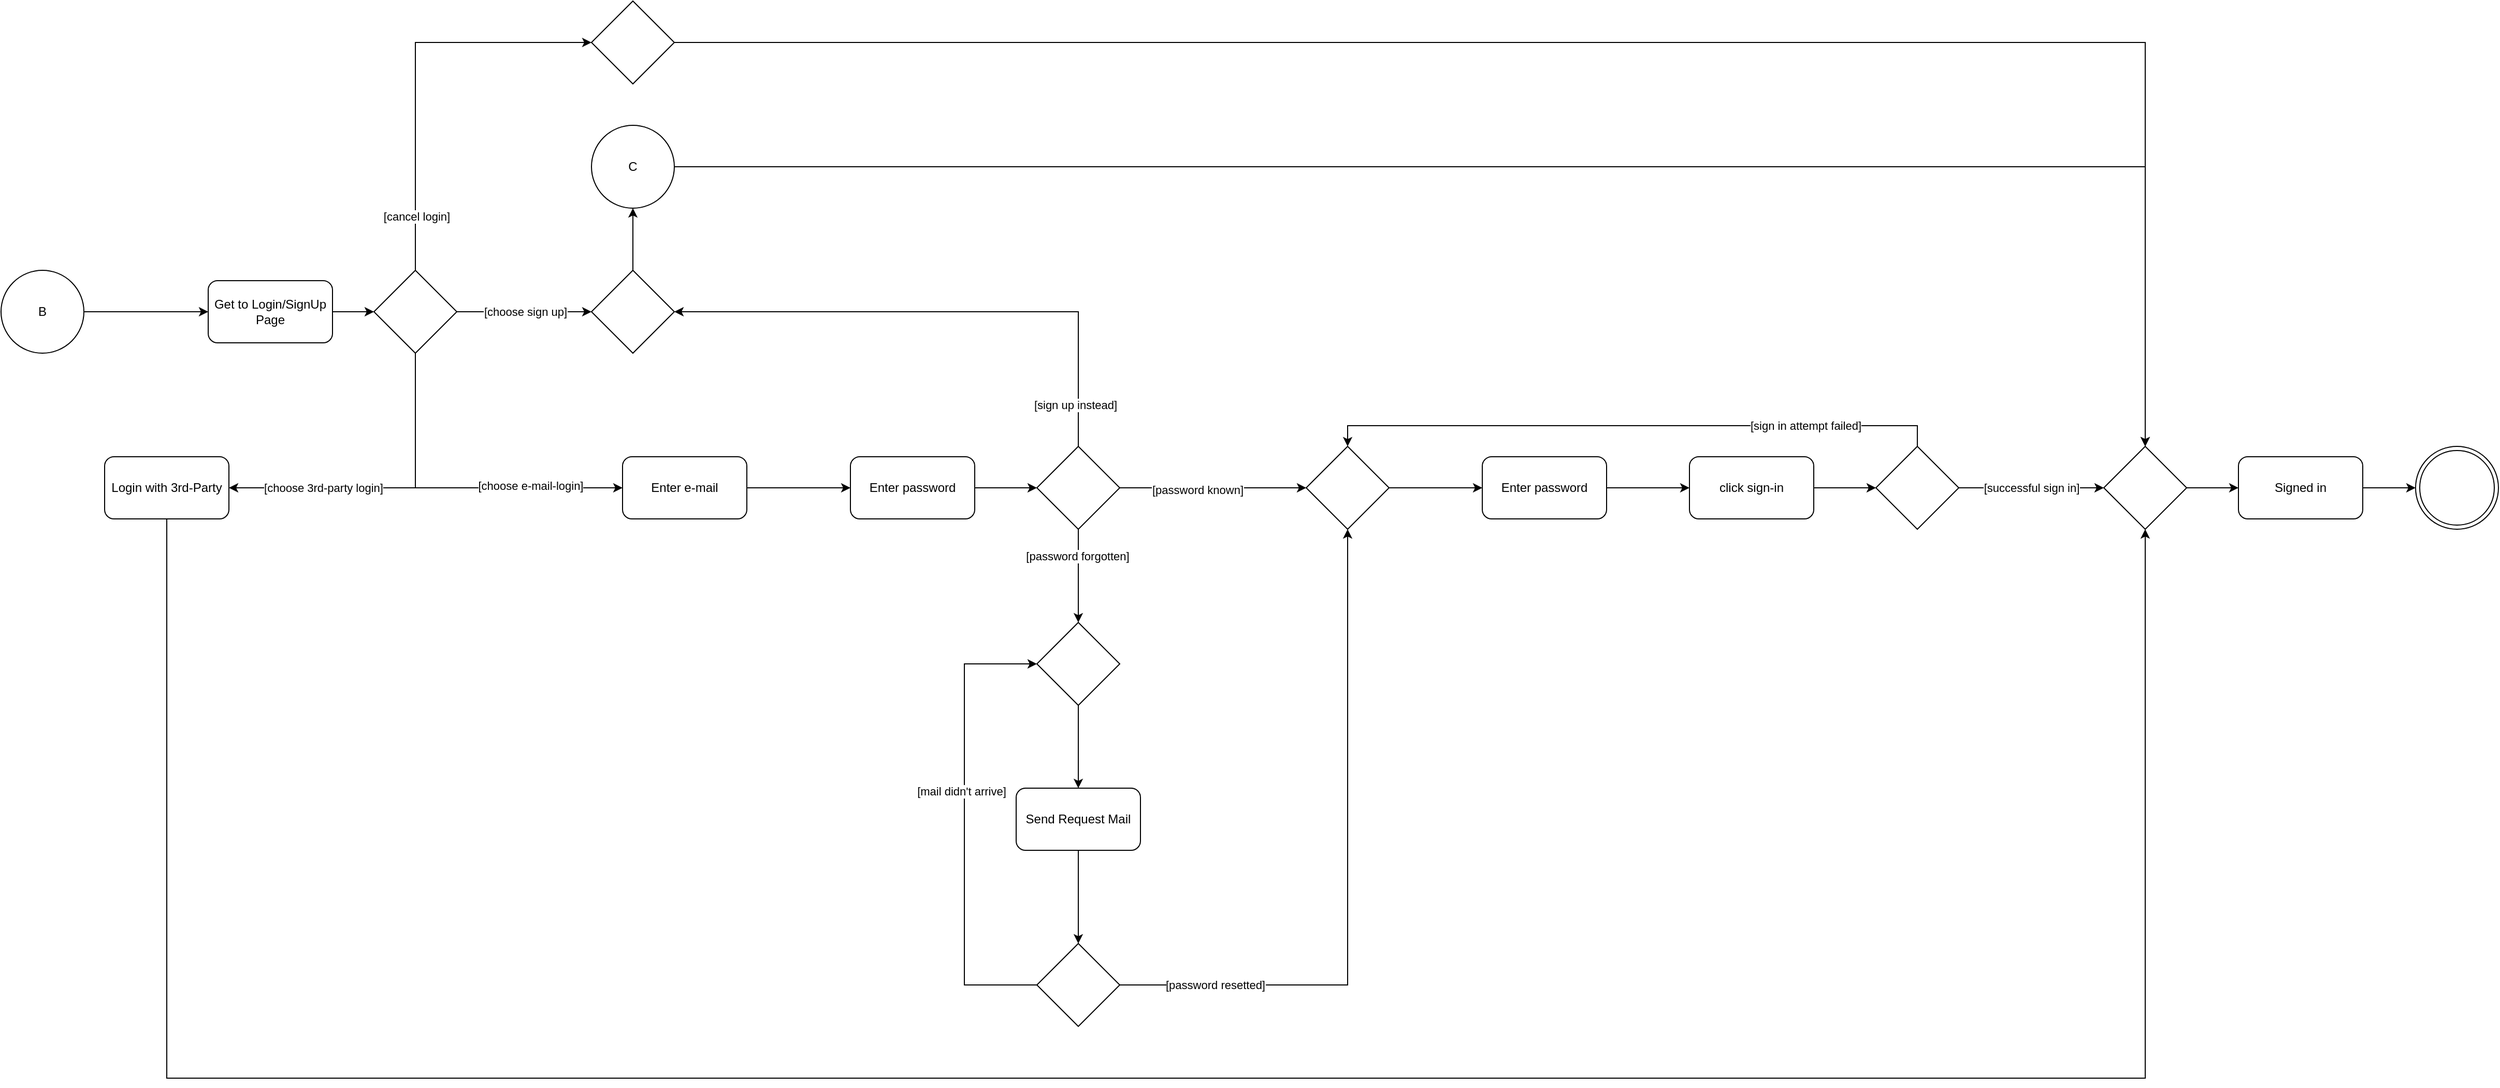 <mxfile version="22.0.8" type="github">
  <diagram id="C5RBs43oDa-KdzZeNtuy" name="Page-1">
    <mxGraphModel dx="1615" dy="743" grid="1" gridSize="10" guides="1" tooltips="1" connect="1" arrows="1" fold="1" page="1" pageScale="1" pageWidth="827" pageHeight="1169" math="0" shadow="0">
      <root>
        <mxCell id="WIyWlLk6GJQsqaUBKTNV-0" />
        <mxCell id="WIyWlLk6GJQsqaUBKTNV-1" parent="WIyWlLk6GJQsqaUBKTNV-0" />
        <mxCell id="mGhn0mZwZCy-EaWcP4GE-3" style="edgeStyle=orthogonalEdgeStyle;rounded=0;orthogonalLoop=1;jettySize=auto;html=1;exitX=1;exitY=0.5;exitDx=0;exitDy=0;entryX=0;entryY=0.5;entryDx=0;entryDy=0;" edge="1" parent="WIyWlLk6GJQsqaUBKTNV-1" source="mGhn0mZwZCy-EaWcP4GE-0" target="mGhn0mZwZCy-EaWcP4GE-2">
          <mxGeometry relative="1" as="geometry" />
        </mxCell>
        <mxCell id="mGhn0mZwZCy-EaWcP4GE-0" value="B" style="ellipse;whiteSpace=wrap;html=1;aspect=fixed;" vertex="1" parent="WIyWlLk6GJQsqaUBKTNV-1">
          <mxGeometry x="70" y="300" width="80" height="80" as="geometry" />
        </mxCell>
        <mxCell id="mGhn0mZwZCy-EaWcP4GE-7" style="edgeStyle=orthogonalEdgeStyle;rounded=0;orthogonalLoop=1;jettySize=auto;html=1;exitX=1;exitY=0.5;exitDx=0;exitDy=0;entryX=0;entryY=0.5;entryDx=0;entryDy=0;" edge="1" parent="WIyWlLk6GJQsqaUBKTNV-1" source="mGhn0mZwZCy-EaWcP4GE-1" target="mGhn0mZwZCy-EaWcP4GE-5">
          <mxGeometry relative="1" as="geometry" />
        </mxCell>
        <mxCell id="mGhn0mZwZCy-EaWcP4GE-8" value="[choose sign up]" style="edgeLabel;html=1;align=center;verticalAlign=middle;resizable=0;points=[];" vertex="1" connectable="0" parent="mGhn0mZwZCy-EaWcP4GE-7">
          <mxGeometry x="-0.253" y="-3" relative="1" as="geometry">
            <mxPoint x="17" y="-3" as="offset" />
          </mxGeometry>
        </mxCell>
        <mxCell id="mGhn0mZwZCy-EaWcP4GE-12" style="edgeStyle=orthogonalEdgeStyle;rounded=0;orthogonalLoop=1;jettySize=auto;html=1;exitX=0.5;exitY=1;exitDx=0;exitDy=0;entryX=0;entryY=0.5;entryDx=0;entryDy=0;" edge="1" parent="WIyWlLk6GJQsqaUBKTNV-1" source="mGhn0mZwZCy-EaWcP4GE-1" target="mGhn0mZwZCy-EaWcP4GE-11">
          <mxGeometry relative="1" as="geometry" />
        </mxCell>
        <mxCell id="mGhn0mZwZCy-EaWcP4GE-13" value="[choose e-mail-login]" style="edgeLabel;html=1;align=center;verticalAlign=middle;resizable=0;points=[];" vertex="1" connectable="0" parent="mGhn0mZwZCy-EaWcP4GE-12">
          <mxGeometry x="0.461" y="2" relative="1" as="geometry">
            <mxPoint as="offset" />
          </mxGeometry>
        </mxCell>
        <mxCell id="mGhn0mZwZCy-EaWcP4GE-15" style="edgeStyle=orthogonalEdgeStyle;rounded=0;orthogonalLoop=1;jettySize=auto;html=1;exitX=0.5;exitY=1;exitDx=0;exitDy=0;entryX=1;entryY=0.5;entryDx=0;entryDy=0;" edge="1" parent="WIyWlLk6GJQsqaUBKTNV-1" source="mGhn0mZwZCy-EaWcP4GE-1" target="mGhn0mZwZCy-EaWcP4GE-14">
          <mxGeometry relative="1" as="geometry" />
        </mxCell>
        <mxCell id="mGhn0mZwZCy-EaWcP4GE-16" value="[choose 3rd-party login]" style="edgeLabel;html=1;align=center;verticalAlign=middle;resizable=0;points=[];" vertex="1" connectable="0" parent="mGhn0mZwZCy-EaWcP4GE-15">
          <mxGeometry x="0.559" y="2" relative="1" as="geometry">
            <mxPoint x="22" y="-2" as="offset" />
          </mxGeometry>
        </mxCell>
        <mxCell id="mGhn0mZwZCy-EaWcP4GE-59" style="edgeStyle=orthogonalEdgeStyle;rounded=0;orthogonalLoop=1;jettySize=auto;html=1;exitX=0.5;exitY=0;exitDx=0;exitDy=0;entryX=0;entryY=0.5;entryDx=0;entryDy=0;" edge="1" parent="WIyWlLk6GJQsqaUBKTNV-1" source="mGhn0mZwZCy-EaWcP4GE-1" target="mGhn0mZwZCy-EaWcP4GE-58">
          <mxGeometry relative="1" as="geometry" />
        </mxCell>
        <mxCell id="mGhn0mZwZCy-EaWcP4GE-60" value="[cancel login]" style="edgeLabel;html=1;align=center;verticalAlign=middle;resizable=0;points=[];" vertex="1" connectable="0" parent="mGhn0mZwZCy-EaWcP4GE-59">
          <mxGeometry x="-0.733" y="-1" relative="1" as="geometry">
            <mxPoint as="offset" />
          </mxGeometry>
        </mxCell>
        <mxCell id="mGhn0mZwZCy-EaWcP4GE-1" value="" style="rhombus;whiteSpace=wrap;html=1;" vertex="1" parent="WIyWlLk6GJQsqaUBKTNV-1">
          <mxGeometry x="430" y="300" width="80" height="80" as="geometry" />
        </mxCell>
        <mxCell id="mGhn0mZwZCy-EaWcP4GE-4" style="edgeStyle=orthogonalEdgeStyle;rounded=0;orthogonalLoop=1;jettySize=auto;html=1;exitX=1;exitY=0.5;exitDx=0;exitDy=0;entryX=0;entryY=0.5;entryDx=0;entryDy=0;" edge="1" parent="WIyWlLk6GJQsqaUBKTNV-1" source="mGhn0mZwZCy-EaWcP4GE-2" target="mGhn0mZwZCy-EaWcP4GE-1">
          <mxGeometry relative="1" as="geometry" />
        </mxCell>
        <mxCell id="mGhn0mZwZCy-EaWcP4GE-2" value="Get to Login/SignUp Page" style="rounded=1;whiteSpace=wrap;html=1;" vertex="1" parent="WIyWlLk6GJQsqaUBKTNV-1">
          <mxGeometry x="270" y="310" width="120" height="60" as="geometry" />
        </mxCell>
        <mxCell id="mGhn0mZwZCy-EaWcP4GE-10" style="edgeStyle=orthogonalEdgeStyle;rounded=0;orthogonalLoop=1;jettySize=auto;html=1;exitX=0.5;exitY=0;exitDx=0;exitDy=0;entryX=0.5;entryY=1;entryDx=0;entryDy=0;" edge="1" parent="WIyWlLk6GJQsqaUBKTNV-1" source="mGhn0mZwZCy-EaWcP4GE-5" target="mGhn0mZwZCy-EaWcP4GE-9">
          <mxGeometry relative="1" as="geometry" />
        </mxCell>
        <mxCell id="mGhn0mZwZCy-EaWcP4GE-5" value="" style="rhombus;whiteSpace=wrap;html=1;" vertex="1" parent="WIyWlLk6GJQsqaUBKTNV-1">
          <mxGeometry x="640" y="300" width="80" height="80" as="geometry" />
        </mxCell>
        <mxCell id="mGhn0mZwZCy-EaWcP4GE-53" style="edgeStyle=orthogonalEdgeStyle;rounded=0;orthogonalLoop=1;jettySize=auto;html=1;exitX=1;exitY=0.5;exitDx=0;exitDy=0;entryX=0.5;entryY=0;entryDx=0;entryDy=0;" edge="1" parent="WIyWlLk6GJQsqaUBKTNV-1" source="mGhn0mZwZCy-EaWcP4GE-9" target="mGhn0mZwZCy-EaWcP4GE-49">
          <mxGeometry relative="1" as="geometry" />
        </mxCell>
        <mxCell id="mGhn0mZwZCy-EaWcP4GE-9" value="C" style="ellipse;whiteSpace=wrap;html=1;aspect=fixed;" vertex="1" parent="WIyWlLk6GJQsqaUBKTNV-1">
          <mxGeometry x="640" y="160" width="80" height="80" as="geometry" />
        </mxCell>
        <mxCell id="mGhn0mZwZCy-EaWcP4GE-21" style="edgeStyle=orthogonalEdgeStyle;rounded=0;orthogonalLoop=1;jettySize=auto;html=1;exitX=1;exitY=0.5;exitDx=0;exitDy=0;entryX=0;entryY=0.5;entryDx=0;entryDy=0;" edge="1" parent="WIyWlLk6GJQsqaUBKTNV-1" source="mGhn0mZwZCy-EaWcP4GE-11" target="mGhn0mZwZCy-EaWcP4GE-20">
          <mxGeometry relative="1" as="geometry" />
        </mxCell>
        <mxCell id="mGhn0mZwZCy-EaWcP4GE-11" value="Enter e-mail" style="rounded=1;whiteSpace=wrap;html=1;" vertex="1" parent="WIyWlLk6GJQsqaUBKTNV-1">
          <mxGeometry x="670" y="480" width="120" height="60" as="geometry" />
        </mxCell>
        <mxCell id="mGhn0mZwZCy-EaWcP4GE-52" style="edgeStyle=orthogonalEdgeStyle;rounded=0;orthogonalLoop=1;jettySize=auto;html=1;exitX=0.5;exitY=1;exitDx=0;exitDy=0;entryX=0.5;entryY=1;entryDx=0;entryDy=0;" edge="1" parent="WIyWlLk6GJQsqaUBKTNV-1" source="mGhn0mZwZCy-EaWcP4GE-14" target="mGhn0mZwZCy-EaWcP4GE-49">
          <mxGeometry relative="1" as="geometry">
            <Array as="points">
              <mxPoint x="230" y="1080" />
              <mxPoint x="2140" y="1080" />
            </Array>
          </mxGeometry>
        </mxCell>
        <mxCell id="mGhn0mZwZCy-EaWcP4GE-14" value="Login with 3rd-Party" style="rounded=1;whiteSpace=wrap;html=1;" vertex="1" parent="WIyWlLk6GJQsqaUBKTNV-1">
          <mxGeometry x="170" y="480" width="120" height="60" as="geometry" />
        </mxCell>
        <mxCell id="mGhn0mZwZCy-EaWcP4GE-23" style="edgeStyle=orthogonalEdgeStyle;rounded=0;orthogonalLoop=1;jettySize=auto;html=1;exitX=0.5;exitY=0;exitDx=0;exitDy=0;entryX=1;entryY=0.5;entryDx=0;entryDy=0;" edge="1" parent="WIyWlLk6GJQsqaUBKTNV-1" source="mGhn0mZwZCy-EaWcP4GE-17" target="mGhn0mZwZCy-EaWcP4GE-5">
          <mxGeometry relative="1" as="geometry" />
        </mxCell>
        <mxCell id="mGhn0mZwZCy-EaWcP4GE-24" value="[sign up instead]" style="edgeLabel;html=1;align=center;verticalAlign=middle;resizable=0;points=[];" vertex="1" connectable="0" parent="mGhn0mZwZCy-EaWcP4GE-23">
          <mxGeometry x="-0.845" y="3" relative="1" as="geometry">
            <mxPoint as="offset" />
          </mxGeometry>
        </mxCell>
        <mxCell id="mGhn0mZwZCy-EaWcP4GE-27" style="edgeStyle=orthogonalEdgeStyle;rounded=0;orthogonalLoop=1;jettySize=auto;html=1;exitX=0.5;exitY=1;exitDx=0;exitDy=0;entryX=0.5;entryY=0;entryDx=0;entryDy=0;" edge="1" parent="WIyWlLk6GJQsqaUBKTNV-1" source="mGhn0mZwZCy-EaWcP4GE-17" target="mGhn0mZwZCy-EaWcP4GE-25">
          <mxGeometry relative="1" as="geometry" />
        </mxCell>
        <mxCell id="mGhn0mZwZCy-EaWcP4GE-28" value="[password forgotten]" style="edgeLabel;html=1;align=center;verticalAlign=middle;resizable=0;points=[];" vertex="1" connectable="0" parent="mGhn0mZwZCy-EaWcP4GE-27">
          <mxGeometry x="-0.423" y="-1" relative="1" as="geometry">
            <mxPoint as="offset" />
          </mxGeometry>
        </mxCell>
        <mxCell id="mGhn0mZwZCy-EaWcP4GE-36" style="edgeStyle=orthogonalEdgeStyle;rounded=0;orthogonalLoop=1;jettySize=auto;html=1;exitX=1;exitY=0.5;exitDx=0;exitDy=0;entryX=0;entryY=0.5;entryDx=0;entryDy=0;" edge="1" parent="WIyWlLk6GJQsqaUBKTNV-1" source="mGhn0mZwZCy-EaWcP4GE-17" target="mGhn0mZwZCy-EaWcP4GE-35">
          <mxGeometry relative="1" as="geometry" />
        </mxCell>
        <mxCell id="mGhn0mZwZCy-EaWcP4GE-37" value="[password known]" style="edgeLabel;html=1;align=center;verticalAlign=middle;resizable=0;points=[];" vertex="1" connectable="0" parent="mGhn0mZwZCy-EaWcP4GE-36">
          <mxGeometry x="-0.164" y="-2" relative="1" as="geometry">
            <mxPoint as="offset" />
          </mxGeometry>
        </mxCell>
        <mxCell id="mGhn0mZwZCy-EaWcP4GE-17" value="" style="rhombus;whiteSpace=wrap;html=1;" vertex="1" parent="WIyWlLk6GJQsqaUBKTNV-1">
          <mxGeometry x="1070" y="470" width="80" height="80" as="geometry" />
        </mxCell>
        <mxCell id="mGhn0mZwZCy-EaWcP4GE-22" style="edgeStyle=orthogonalEdgeStyle;rounded=0;orthogonalLoop=1;jettySize=auto;html=1;exitX=1;exitY=0.5;exitDx=0;exitDy=0;entryX=0;entryY=0.5;entryDx=0;entryDy=0;" edge="1" parent="WIyWlLk6GJQsqaUBKTNV-1" source="mGhn0mZwZCy-EaWcP4GE-20" target="mGhn0mZwZCy-EaWcP4GE-17">
          <mxGeometry relative="1" as="geometry" />
        </mxCell>
        <mxCell id="mGhn0mZwZCy-EaWcP4GE-20" value="Enter password" style="rounded=1;whiteSpace=wrap;html=1;" vertex="1" parent="WIyWlLk6GJQsqaUBKTNV-1">
          <mxGeometry x="890" y="480" width="120" height="60" as="geometry" />
        </mxCell>
        <mxCell id="mGhn0mZwZCy-EaWcP4GE-30" style="edgeStyle=orthogonalEdgeStyle;rounded=0;orthogonalLoop=1;jettySize=auto;html=1;exitX=0.5;exitY=1;exitDx=0;exitDy=0;entryX=0.5;entryY=0;entryDx=0;entryDy=0;" edge="1" parent="WIyWlLk6GJQsqaUBKTNV-1" source="mGhn0mZwZCy-EaWcP4GE-25" target="mGhn0mZwZCy-EaWcP4GE-29">
          <mxGeometry relative="1" as="geometry" />
        </mxCell>
        <mxCell id="mGhn0mZwZCy-EaWcP4GE-25" value="" style="rhombus;whiteSpace=wrap;html=1;" vertex="1" parent="WIyWlLk6GJQsqaUBKTNV-1">
          <mxGeometry x="1070" y="640" width="80" height="80" as="geometry" />
        </mxCell>
        <mxCell id="mGhn0mZwZCy-EaWcP4GE-32" style="edgeStyle=orthogonalEdgeStyle;rounded=0;orthogonalLoop=1;jettySize=auto;html=1;exitX=0.5;exitY=1;exitDx=0;exitDy=0;entryX=0.5;entryY=0;entryDx=0;entryDy=0;" edge="1" parent="WIyWlLk6GJQsqaUBKTNV-1" source="mGhn0mZwZCy-EaWcP4GE-29" target="mGhn0mZwZCy-EaWcP4GE-31">
          <mxGeometry relative="1" as="geometry" />
        </mxCell>
        <mxCell id="mGhn0mZwZCy-EaWcP4GE-29" value="Send Request Mail" style="rounded=1;whiteSpace=wrap;html=1;" vertex="1" parent="WIyWlLk6GJQsqaUBKTNV-1">
          <mxGeometry x="1050" y="800" width="120" height="60" as="geometry" />
        </mxCell>
        <mxCell id="mGhn0mZwZCy-EaWcP4GE-33" style="edgeStyle=orthogonalEdgeStyle;rounded=0;orthogonalLoop=1;jettySize=auto;html=1;exitX=0;exitY=0.5;exitDx=0;exitDy=0;entryX=0;entryY=0.5;entryDx=0;entryDy=0;" edge="1" parent="WIyWlLk6GJQsqaUBKTNV-1" source="mGhn0mZwZCy-EaWcP4GE-31" target="mGhn0mZwZCy-EaWcP4GE-25">
          <mxGeometry relative="1" as="geometry">
            <Array as="points">
              <mxPoint x="1000" y="990" />
              <mxPoint x="1000" y="680" />
            </Array>
          </mxGeometry>
        </mxCell>
        <mxCell id="mGhn0mZwZCy-EaWcP4GE-34" value="[mail didn&#39;t arrive]" style="edgeLabel;html=1;align=center;verticalAlign=middle;resizable=0;points=[];" vertex="1" connectable="0" parent="mGhn0mZwZCy-EaWcP4GE-33">
          <mxGeometry x="0.143" y="3" relative="1" as="geometry">
            <mxPoint as="offset" />
          </mxGeometry>
        </mxCell>
        <mxCell id="mGhn0mZwZCy-EaWcP4GE-38" style="edgeStyle=orthogonalEdgeStyle;rounded=0;orthogonalLoop=1;jettySize=auto;html=1;exitX=1;exitY=0.5;exitDx=0;exitDy=0;entryX=0.5;entryY=1;entryDx=0;entryDy=0;" edge="1" parent="WIyWlLk6GJQsqaUBKTNV-1" source="mGhn0mZwZCy-EaWcP4GE-31" target="mGhn0mZwZCy-EaWcP4GE-35">
          <mxGeometry relative="1" as="geometry" />
        </mxCell>
        <mxCell id="mGhn0mZwZCy-EaWcP4GE-39" value="[password resetted]" style="edgeLabel;html=1;align=center;verticalAlign=middle;resizable=0;points=[];" vertex="1" connectable="0" parent="mGhn0mZwZCy-EaWcP4GE-38">
          <mxGeometry x="-0.828" y="2" relative="1" as="geometry">
            <mxPoint x="35" y="2" as="offset" />
          </mxGeometry>
        </mxCell>
        <mxCell id="mGhn0mZwZCy-EaWcP4GE-31" value="" style="rhombus;whiteSpace=wrap;html=1;" vertex="1" parent="WIyWlLk6GJQsqaUBKTNV-1">
          <mxGeometry x="1070" y="950" width="80" height="80" as="geometry" />
        </mxCell>
        <mxCell id="mGhn0mZwZCy-EaWcP4GE-41" style="edgeStyle=orthogonalEdgeStyle;rounded=0;orthogonalLoop=1;jettySize=auto;html=1;exitX=1;exitY=0.5;exitDx=0;exitDy=0;entryX=0;entryY=0.5;entryDx=0;entryDy=0;" edge="1" parent="WIyWlLk6GJQsqaUBKTNV-1" source="mGhn0mZwZCy-EaWcP4GE-35" target="mGhn0mZwZCy-EaWcP4GE-40">
          <mxGeometry relative="1" as="geometry" />
        </mxCell>
        <mxCell id="mGhn0mZwZCy-EaWcP4GE-35" value="" style="rhombus;whiteSpace=wrap;html=1;" vertex="1" parent="WIyWlLk6GJQsqaUBKTNV-1">
          <mxGeometry x="1330" y="470" width="80" height="80" as="geometry" />
        </mxCell>
        <mxCell id="mGhn0mZwZCy-EaWcP4GE-44" style="edgeStyle=orthogonalEdgeStyle;rounded=0;orthogonalLoop=1;jettySize=auto;html=1;exitX=1;exitY=0.5;exitDx=0;exitDy=0;entryX=0;entryY=0.5;entryDx=0;entryDy=0;" edge="1" parent="WIyWlLk6GJQsqaUBKTNV-1" source="mGhn0mZwZCy-EaWcP4GE-40" target="mGhn0mZwZCy-EaWcP4GE-42">
          <mxGeometry relative="1" as="geometry" />
        </mxCell>
        <mxCell id="mGhn0mZwZCy-EaWcP4GE-40" value="Enter password" style="rounded=1;whiteSpace=wrap;html=1;" vertex="1" parent="WIyWlLk6GJQsqaUBKTNV-1">
          <mxGeometry x="1500" y="480" width="120" height="60" as="geometry" />
        </mxCell>
        <mxCell id="mGhn0mZwZCy-EaWcP4GE-46" style="edgeStyle=orthogonalEdgeStyle;rounded=0;orthogonalLoop=1;jettySize=auto;html=1;exitX=1;exitY=0.5;exitDx=0;exitDy=0;entryX=0;entryY=0.5;entryDx=0;entryDy=0;" edge="1" parent="WIyWlLk6GJQsqaUBKTNV-1" source="mGhn0mZwZCy-EaWcP4GE-42" target="mGhn0mZwZCy-EaWcP4GE-45">
          <mxGeometry relative="1" as="geometry" />
        </mxCell>
        <mxCell id="mGhn0mZwZCy-EaWcP4GE-42" value="click sign-in" style="rounded=1;whiteSpace=wrap;html=1;" vertex="1" parent="WIyWlLk6GJQsqaUBKTNV-1">
          <mxGeometry x="1700" y="480" width="120" height="60" as="geometry" />
        </mxCell>
        <mxCell id="mGhn0mZwZCy-EaWcP4GE-47" style="edgeStyle=orthogonalEdgeStyle;rounded=0;orthogonalLoop=1;jettySize=auto;html=1;exitX=0.5;exitY=0;exitDx=0;exitDy=0;entryX=0.5;entryY=0;entryDx=0;entryDy=0;" edge="1" parent="WIyWlLk6GJQsqaUBKTNV-1" source="mGhn0mZwZCy-EaWcP4GE-45" target="mGhn0mZwZCy-EaWcP4GE-35">
          <mxGeometry relative="1" as="geometry" />
        </mxCell>
        <mxCell id="mGhn0mZwZCy-EaWcP4GE-48" value="[sign in attempt failed]" style="edgeLabel;html=1;align=center;verticalAlign=middle;resizable=0;points=[];" vertex="1" connectable="0" parent="mGhn0mZwZCy-EaWcP4GE-47">
          <mxGeometry x="-0.564" relative="1" as="geometry">
            <mxPoint as="offset" />
          </mxGeometry>
        </mxCell>
        <mxCell id="mGhn0mZwZCy-EaWcP4GE-50" style="edgeStyle=orthogonalEdgeStyle;rounded=0;orthogonalLoop=1;jettySize=auto;html=1;exitX=1;exitY=0.5;exitDx=0;exitDy=0;entryX=0;entryY=0.5;entryDx=0;entryDy=0;" edge="1" parent="WIyWlLk6GJQsqaUBKTNV-1" source="mGhn0mZwZCy-EaWcP4GE-45" target="mGhn0mZwZCy-EaWcP4GE-49">
          <mxGeometry relative="1" as="geometry" />
        </mxCell>
        <mxCell id="mGhn0mZwZCy-EaWcP4GE-51" value="[successful sign in]" style="edgeLabel;html=1;align=center;verticalAlign=middle;resizable=0;points=[];" vertex="1" connectable="0" parent="mGhn0mZwZCy-EaWcP4GE-50">
          <mxGeometry x="-0.204" y="-1" relative="1" as="geometry">
            <mxPoint x="14" y="-1" as="offset" />
          </mxGeometry>
        </mxCell>
        <mxCell id="mGhn0mZwZCy-EaWcP4GE-45" value="" style="rhombus;whiteSpace=wrap;html=1;" vertex="1" parent="WIyWlLk6GJQsqaUBKTNV-1">
          <mxGeometry x="1880" y="470" width="80" height="80" as="geometry" />
        </mxCell>
        <mxCell id="mGhn0mZwZCy-EaWcP4GE-55" style="edgeStyle=orthogonalEdgeStyle;rounded=0;orthogonalLoop=1;jettySize=auto;html=1;exitX=1;exitY=0.5;exitDx=0;exitDy=0;entryX=0;entryY=0.5;entryDx=0;entryDy=0;" edge="1" parent="WIyWlLk6GJQsqaUBKTNV-1" source="mGhn0mZwZCy-EaWcP4GE-49" target="mGhn0mZwZCy-EaWcP4GE-54">
          <mxGeometry relative="1" as="geometry" />
        </mxCell>
        <mxCell id="mGhn0mZwZCy-EaWcP4GE-49" value="" style="rhombus;whiteSpace=wrap;html=1;" vertex="1" parent="WIyWlLk6GJQsqaUBKTNV-1">
          <mxGeometry x="2100" y="470" width="80" height="80" as="geometry" />
        </mxCell>
        <mxCell id="mGhn0mZwZCy-EaWcP4GE-57" style="edgeStyle=orthogonalEdgeStyle;rounded=0;orthogonalLoop=1;jettySize=auto;html=1;exitX=1;exitY=0.5;exitDx=0;exitDy=0;entryX=0;entryY=0.5;entryDx=0;entryDy=0;" edge="1" parent="WIyWlLk6GJQsqaUBKTNV-1" source="mGhn0mZwZCy-EaWcP4GE-54" target="mGhn0mZwZCy-EaWcP4GE-56">
          <mxGeometry relative="1" as="geometry" />
        </mxCell>
        <mxCell id="mGhn0mZwZCy-EaWcP4GE-54" value="Signed in" style="rounded=1;whiteSpace=wrap;html=1;" vertex="1" parent="WIyWlLk6GJQsqaUBKTNV-1">
          <mxGeometry x="2230" y="480" width="120" height="60" as="geometry" />
        </mxCell>
        <mxCell id="mGhn0mZwZCy-EaWcP4GE-56" value="" style="ellipse;shape=doubleEllipse;whiteSpace=wrap;html=1;aspect=fixed;" vertex="1" parent="WIyWlLk6GJQsqaUBKTNV-1">
          <mxGeometry x="2401" y="470" width="80" height="80" as="geometry" />
        </mxCell>
        <mxCell id="mGhn0mZwZCy-EaWcP4GE-61" style="edgeStyle=orthogonalEdgeStyle;rounded=0;orthogonalLoop=1;jettySize=auto;html=1;exitX=1;exitY=0.5;exitDx=0;exitDy=0;entryX=0.5;entryY=0;entryDx=0;entryDy=0;" edge="1" parent="WIyWlLk6GJQsqaUBKTNV-1" source="mGhn0mZwZCy-EaWcP4GE-58" target="mGhn0mZwZCy-EaWcP4GE-49">
          <mxGeometry relative="1" as="geometry" />
        </mxCell>
        <mxCell id="mGhn0mZwZCy-EaWcP4GE-58" value="" style="rhombus;whiteSpace=wrap;html=1;" vertex="1" parent="WIyWlLk6GJQsqaUBKTNV-1">
          <mxGeometry x="640" y="40" width="80" height="80" as="geometry" />
        </mxCell>
      </root>
    </mxGraphModel>
  </diagram>
</mxfile>
